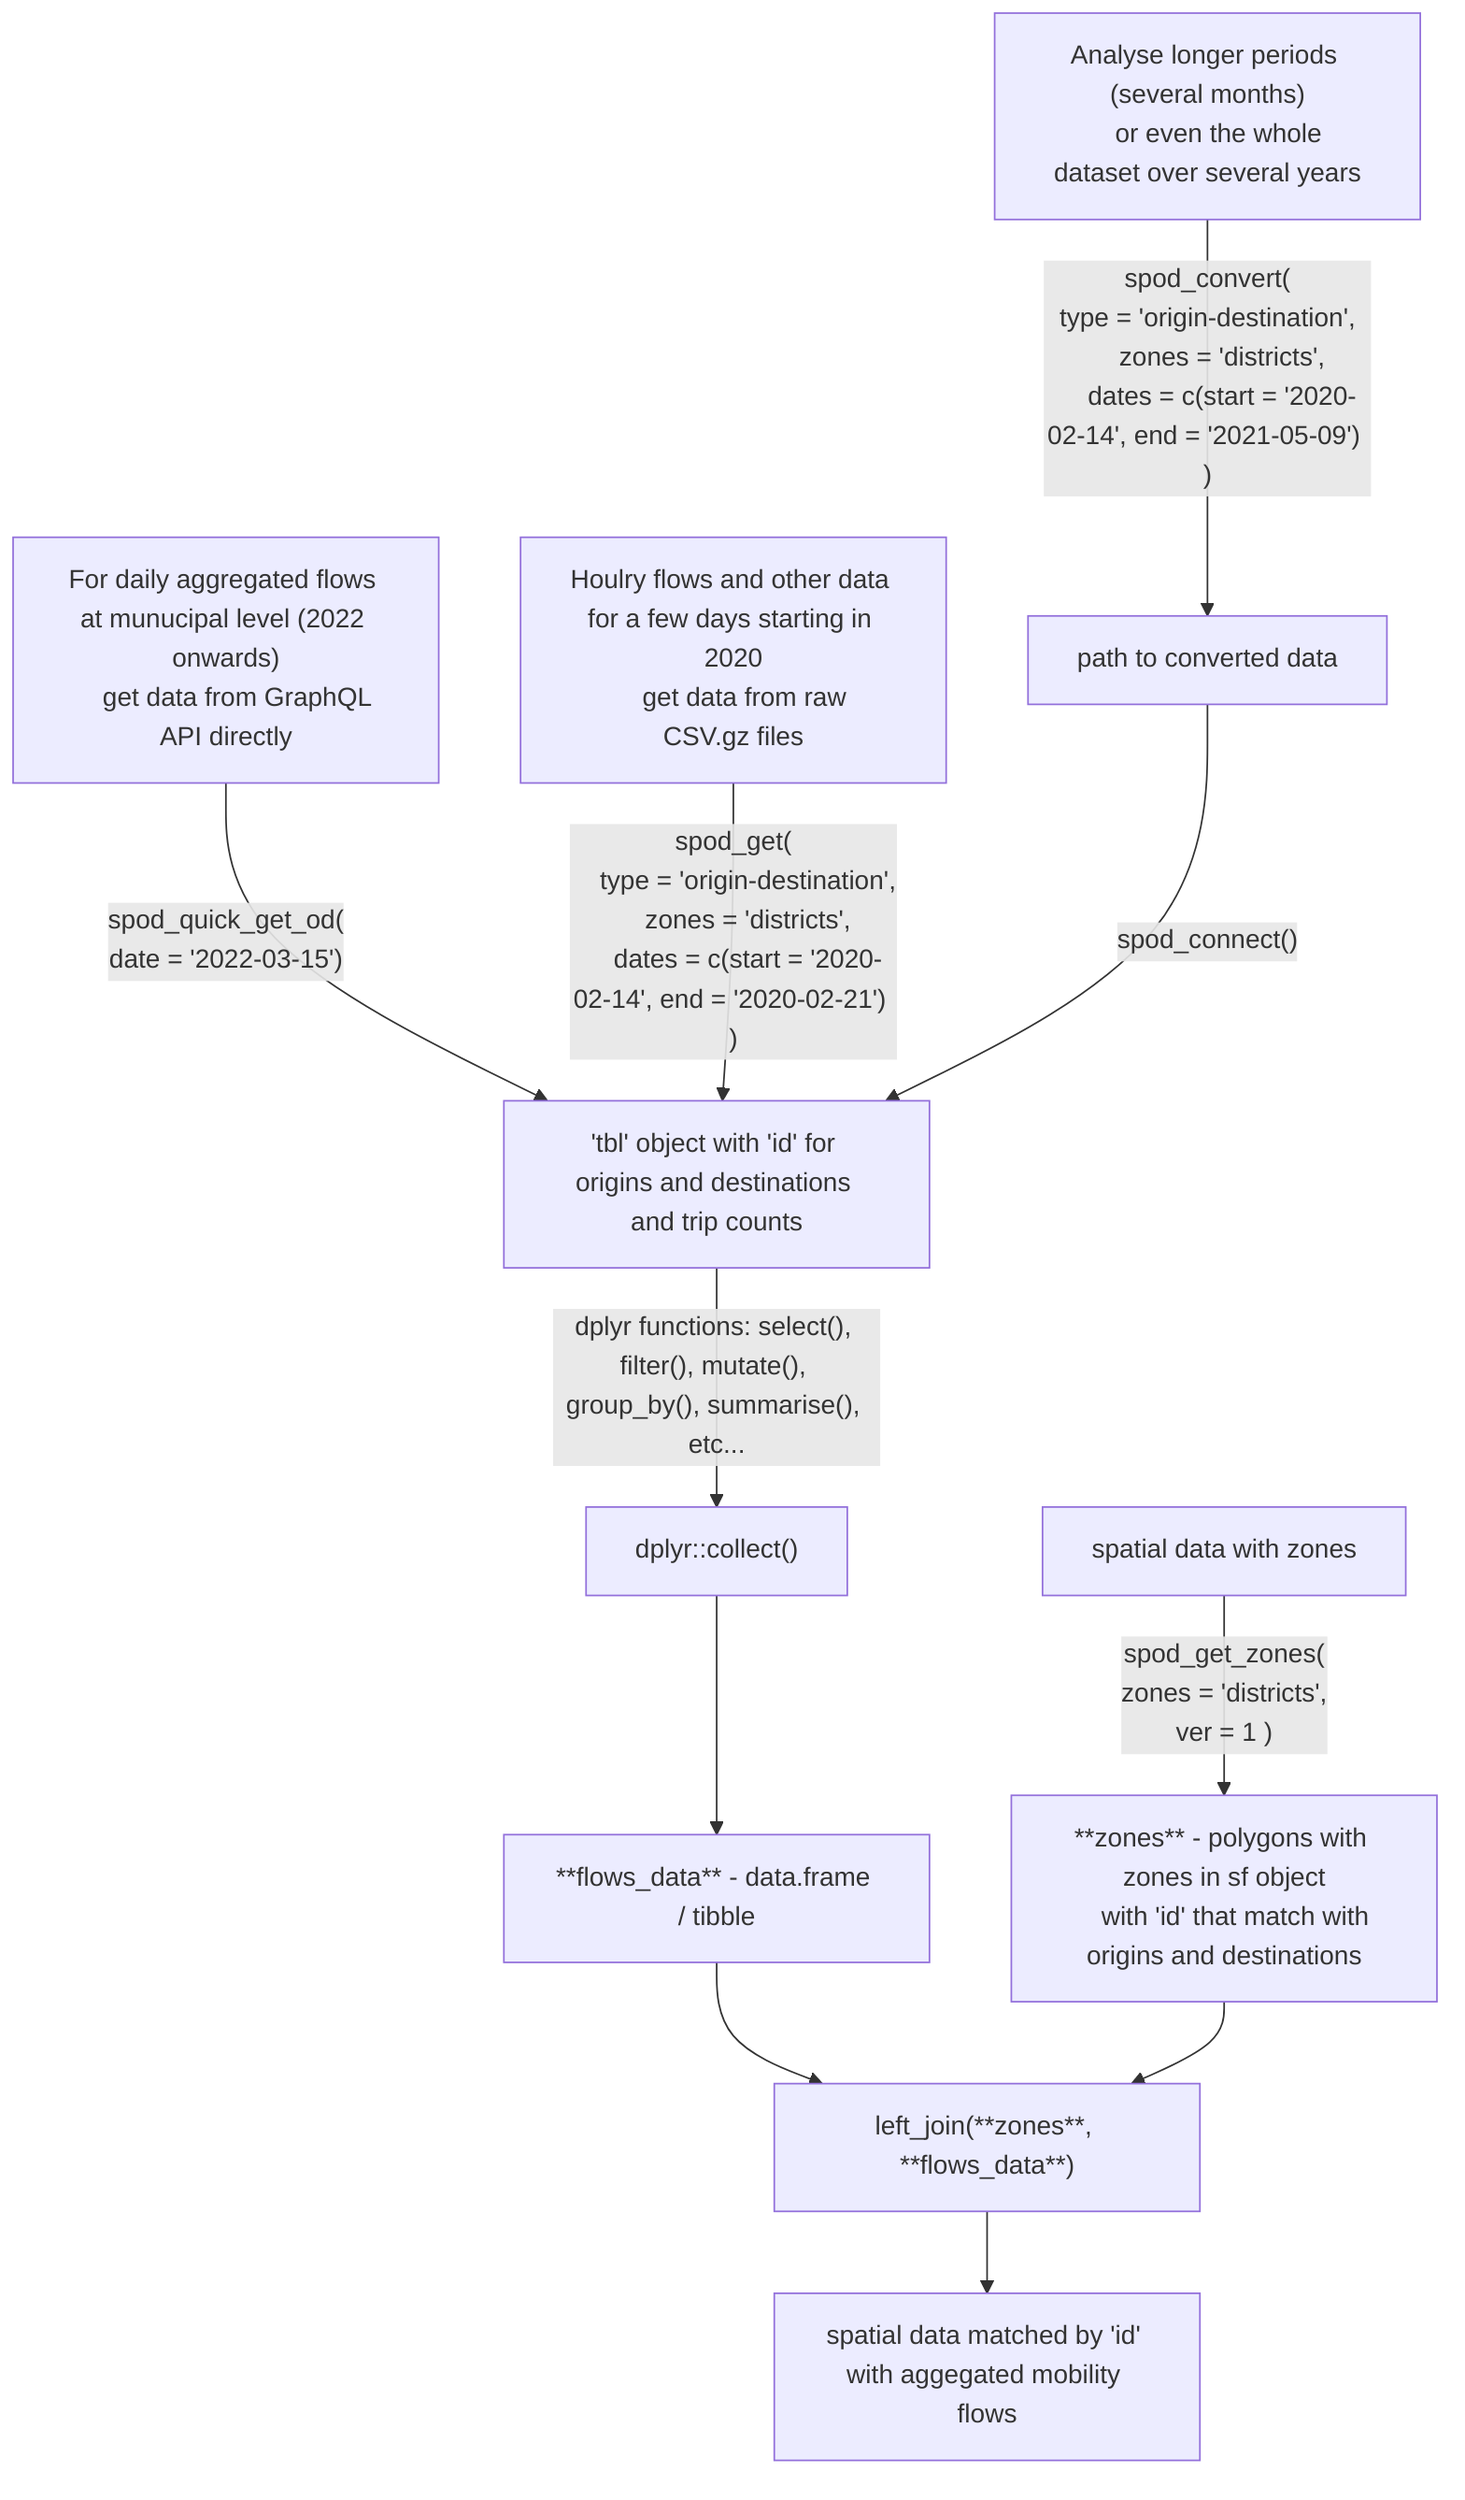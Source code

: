 flowchart TB
    M["For daily aggregated flows at munucipal level (2022 onwards)
    get data from GraphQL API directly"] -->|"spod_quick_get_od(
    date = '2022-03-15')"
    | F["'tbl' object with 'id' for origins and destinations and trip counts"]
    
    A["Houlry flows and other data for a few days starting in 2020
    get data from raw CSV.gz files"] -->|"spod_get(
    type = 'origin-destination',
    zones = 'districts',
    dates = c(start = '2020-02-14', end = '2020-02-21') )"
    | F
    
    C["Analyse longer periods (several months)
    or even the whole dataset over several years"]
    -->|"spod_convert(
type = 'origin-destination',
    zones = 'districts',
    dates = c(start = '2020-02-14', end = '2021-05-09') )"| D["path to converted data"]
    D -->|"spod_connect()" | F
    
    F -->|"dplyr functions: select(), filter(), mutate(), group_by(), summarise(), etc..."| G["dplyr::collect()"]
    G --> H["**flows_data** - data.frame / tibble"] --> R["left_join(**zones**, **flows_data**)"] --> XX["spatial data matched by 'id' with aggegated mobility flows"]

    X["spatial data with zones"] --> |"spod_get_zones(
    zones = 'districts',
    ver = 1 )"| Y["**zones** - polygons with zones in sf object
    with 'id' that match with origins and destinations"] --> R